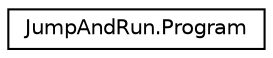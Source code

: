 digraph "Grafische Darstellung der Klassenhierarchie"
{
  edge [fontname="Helvetica",fontsize="10",labelfontname="Helvetica",labelfontsize="10"];
  node [fontname="Helvetica",fontsize="10",shape=record];
  rankdir="LR";
  Node1 [label="JumpAndRun.Program",height=0.2,width=0.4,color="black", fillcolor="white", style="filled",URL="$class_jump_and_run_1_1_program.html",tooltip="Eintritspunkt des Programmes. "];
}
